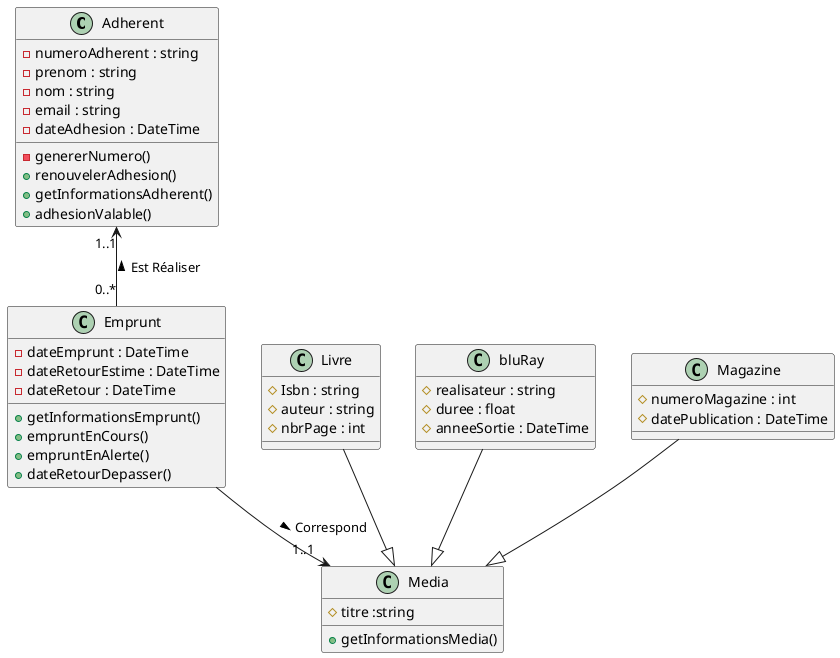 @startuml

class Adherent {
- numeroAdherent : string
- prenom : string
- nom : string
- email : string
- dateAdhesion : DateTime
- genererNumero()
+ renouvelerAdhesion()
+ getInformationsAdherent()
+ adhesionValable()
}
class Emprunt {
- dateEmprunt : DateTime
- dateRetourEstime : DateTime
- dateRetour : DateTime
+ getInformationsEmprunt()
+ empruntEnCours()
+ empruntEnAlerte()
+ dateRetourDepasser()
}

class Media {
# titre :string
+ getInformationsMedia()
}

class Livre {
# Isbn : string
# auteur : string
# nbrPage : int
}
class bluRay {
# realisateur : string
# duree : float
# anneeSortie : DateTime
}
class Magazine {
# numeroMagazine : int
# datePublication : DateTime
}
Adherent"1..1" <-- "0..*"Emprunt :< Est Réaliser
Emprunt --> "1..1"Media :> Correspond
Livre --|> Media
bluRay --|> Media
Magazine --|> Media



@enduml